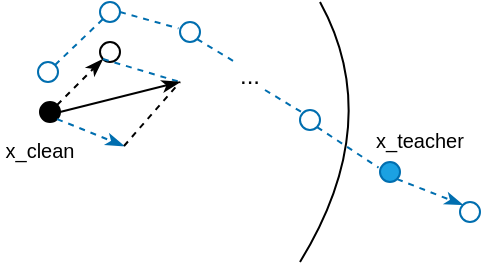 <mxfile version="22.0.8" type="github">
  <diagram name="第 1 页" id="szx6wEFDgjLi57Iz3mE0">
    <mxGraphModel dx="613" dy="354" grid="1" gridSize="10" guides="1" tooltips="1" connect="1" arrows="1" fold="1" page="1" pageScale="1" pageWidth="827" pageHeight="1169" math="0" shadow="0">
      <root>
        <mxCell id="0" />
        <mxCell id="1" parent="0" />
        <mxCell id="Clq1vtrlwBqrgpeP31az-1" value="" style="ellipse;whiteSpace=wrap;html=1;aspect=fixed;fillColor=#000000;" vertex="1" parent="1">
          <mxGeometry x="160" y="250" width="10" height="10" as="geometry" />
        </mxCell>
        <mxCell id="Clq1vtrlwBqrgpeP31az-2" value="" style="ellipse;whiteSpace=wrap;html=1;aspect=fixed;fillColor=none;" vertex="1" parent="1">
          <mxGeometry x="190" y="220" width="10" height="10" as="geometry" />
        </mxCell>
        <mxCell id="Clq1vtrlwBqrgpeP31az-3" value="" style="ellipse;whiteSpace=wrap;html=1;aspect=fixed;fillColor=#1ba1e2;fontColor=#ffffff;strokeColor=#006EAF;" vertex="1" parent="1">
          <mxGeometry x="330" y="280" width="10" height="10" as="geometry" />
        </mxCell>
        <mxCell id="Clq1vtrlwBqrgpeP31az-4" value="" style="ellipse;whiteSpace=wrap;html=1;aspect=fixed;fillColor=none;fontColor=#ffffff;strokeColor=#006EAF;" vertex="1" parent="1">
          <mxGeometry x="370" y="300" width="10" height="10" as="geometry" />
        </mxCell>
        <mxCell id="Clq1vtrlwBqrgpeP31az-5" value="" style="curved=1;endArrow=none;html=1;rounded=0;endFill=0;" edge="1" parent="1">
          <mxGeometry width="50" height="50" relative="1" as="geometry">
            <mxPoint x="290" y="330" as="sourcePoint" />
            <mxPoint x="300" y="200" as="targetPoint" />
            <Array as="points">
              <mxPoint x="333" y="260" />
            </Array>
          </mxGeometry>
        </mxCell>
        <mxCell id="Clq1vtrlwBqrgpeP31az-8" value="" style="endArrow=classicThin;html=1;rounded=0;exitX=1;exitY=0;exitDx=0;exitDy=0;entryX=0;entryY=1;entryDx=0;entryDy=0;endFill=1;dashed=1;" edge="1" parent="1" source="Clq1vtrlwBqrgpeP31az-1" target="Clq1vtrlwBqrgpeP31az-2">
          <mxGeometry width="50" height="50" relative="1" as="geometry">
            <mxPoint x="130" y="270" as="sourcePoint" />
            <mxPoint x="180" y="220" as="targetPoint" />
          </mxGeometry>
        </mxCell>
        <mxCell id="Clq1vtrlwBqrgpeP31az-12" value="" style="endArrow=classicThin;html=1;rounded=0;exitX=1;exitY=1;exitDx=0;exitDy=0;entryX=0;entryY=0;entryDx=0;entryDy=0;endFill=1;dashed=1;fillColor=#1ba1e2;strokeColor=#006EAF;" edge="1" parent="1" source="Clq1vtrlwBqrgpeP31az-3" target="Clq1vtrlwBqrgpeP31az-4">
          <mxGeometry width="50" height="50" relative="1" as="geometry">
            <mxPoint x="358" y="290" as="sourcePoint" />
            <mxPoint x="380" y="268" as="targetPoint" />
          </mxGeometry>
        </mxCell>
        <mxCell id="Clq1vtrlwBqrgpeP31az-13" value="" style="endArrow=classicThin;html=1;rounded=0;exitX=1;exitY=1;exitDx=0;exitDy=0;entryX=0;entryY=0;entryDx=0;entryDy=0;endFill=1;dashed=1;fillColor=#1ba1e2;strokeColor=#006EAF;" edge="1" parent="1" source="Clq1vtrlwBqrgpeP31az-1">
          <mxGeometry width="50" height="50" relative="1" as="geometry">
            <mxPoint x="170" y="260" as="sourcePoint" />
            <mxPoint x="202" y="272" as="targetPoint" />
          </mxGeometry>
        </mxCell>
        <mxCell id="Clq1vtrlwBqrgpeP31az-14" value="&lt;font style=&quot;font-size: 10px;&quot;&gt;x_clean&lt;/font&gt;" style="text;html=1;strokeColor=none;fillColor=none;align=center;verticalAlign=middle;whiteSpace=wrap;rounded=0;" vertex="1" parent="1">
          <mxGeometry x="140" y="264" width="40" height="20" as="geometry" />
        </mxCell>
        <mxCell id="Clq1vtrlwBqrgpeP31az-15" value="&lt;font style=&quot;font-size: 10px;&quot;&gt;x_teacher&lt;/font&gt;" style="text;html=1;strokeColor=none;fillColor=none;align=center;verticalAlign=middle;whiteSpace=wrap;rounded=0;" vertex="1" parent="1">
          <mxGeometry x="320" y="254" width="60" height="30" as="geometry" />
        </mxCell>
        <mxCell id="Clq1vtrlwBqrgpeP31az-17" value="" style="ellipse;whiteSpace=wrap;html=1;aspect=fixed;fillColor=none;fontColor=#ffffff;strokeColor=#006EAF;" vertex="1" parent="1">
          <mxGeometry x="159" y="230" width="10" height="10" as="geometry" />
        </mxCell>
        <mxCell id="Clq1vtrlwBqrgpeP31az-18" value="" style="endArrow=none;html=1;rounded=0;endFill=0;dashed=1;fillColor=#1ba1e2;strokeColor=#006EAF;exitX=1;exitY=0;exitDx=0;exitDy=0;entryX=0;entryY=1;entryDx=0;entryDy=0;" edge="1" parent="1" source="Clq1vtrlwBqrgpeP31az-17" target="Clq1vtrlwBqrgpeP31az-19">
          <mxGeometry width="50" height="50" relative="1" as="geometry">
            <mxPoint x="173" y="210" as="sourcePoint" />
            <mxPoint x="190" y="210" as="targetPoint" />
          </mxGeometry>
        </mxCell>
        <mxCell id="Clq1vtrlwBqrgpeP31az-19" value="" style="ellipse;whiteSpace=wrap;html=1;aspect=fixed;fillColor=none;fontColor=#ffffff;strokeColor=#006EAF;" vertex="1" parent="1">
          <mxGeometry x="190" y="200" width="10" height="10" as="geometry" />
        </mxCell>
        <mxCell id="Clq1vtrlwBqrgpeP31az-20" value="" style="ellipse;whiteSpace=wrap;html=1;aspect=fixed;fillColor=none;fontColor=#ffffff;strokeColor=#006EAF;" vertex="1" parent="1">
          <mxGeometry x="230" y="210" width="10" height="10" as="geometry" />
        </mxCell>
        <mxCell id="Clq1vtrlwBqrgpeP31az-22" value="" style="ellipse;whiteSpace=wrap;html=1;aspect=fixed;fillColor=none;fontColor=#ffffff;strokeColor=#006EAF;" vertex="1" parent="1">
          <mxGeometry x="290" y="254" width="10" height="10" as="geometry" />
        </mxCell>
        <mxCell id="Clq1vtrlwBqrgpeP31az-23" value="" style="endArrow=none;html=1;rounded=0;endFill=0;dashed=1;fillColor=#1ba1e2;strokeColor=#006EAF;exitX=1;exitY=0.5;exitDx=0;exitDy=0;entryX=-0.074;entryY=0.32;entryDx=0;entryDy=0;entryPerimeter=0;" edge="1" parent="1" source="Clq1vtrlwBqrgpeP31az-19" target="Clq1vtrlwBqrgpeP31az-20">
          <mxGeometry width="50" height="50" relative="1" as="geometry">
            <mxPoint x="210" y="200" as="sourcePoint" />
            <mxPoint x="232" y="188" as="targetPoint" />
          </mxGeometry>
        </mxCell>
        <mxCell id="Clq1vtrlwBqrgpeP31az-24" value="" style="endArrow=none;html=1;rounded=0;endFill=0;dashed=1;fillColor=#1ba1e2;strokeColor=#006EAF;exitX=1;exitY=1;exitDx=0;exitDy=0;entryX=-0.074;entryY=0.278;entryDx=0;entryDy=0;entryPerimeter=0;" edge="1" parent="1" source="Clq1vtrlwBqrgpeP31az-22" target="Clq1vtrlwBqrgpeP31az-3">
          <mxGeometry width="50" height="50" relative="1" as="geometry">
            <mxPoint x="300" y="280" as="sourcePoint" />
            <mxPoint x="329" y="288" as="targetPoint" />
          </mxGeometry>
        </mxCell>
        <mxCell id="Clq1vtrlwBqrgpeP31az-26" value="..." style="text;html=1;strokeColor=none;fillColor=none;align=center;verticalAlign=middle;whiteSpace=wrap;rounded=0;" vertex="1" parent="1">
          <mxGeometry x="250" y="230" width="30" height="14" as="geometry" />
        </mxCell>
        <mxCell id="Clq1vtrlwBqrgpeP31az-27" value="" style="endArrow=none;html=1;rounded=0;endFill=0;dashed=1;fillColor=#1ba1e2;strokeColor=#006EAF;exitX=1;exitY=1;exitDx=0;exitDy=0;entryX=0.25;entryY=0;entryDx=0;entryDy=0;" edge="1" parent="1" source="Clq1vtrlwBqrgpeP31az-20" target="Clq1vtrlwBqrgpeP31az-26">
          <mxGeometry width="50" height="50" relative="1" as="geometry">
            <mxPoint x="250" y="220" as="sourcePoint" />
            <mxPoint x="279" y="228" as="targetPoint" />
          </mxGeometry>
        </mxCell>
        <mxCell id="Clq1vtrlwBqrgpeP31az-30" value="" style="endArrow=none;html=1;rounded=0;endFill=0;dashed=1;fillColor=#1ba1e2;strokeColor=#006EAF;exitX=0.75;exitY=1;exitDx=0;exitDy=0;entryX=0;entryY=0;entryDx=0;entryDy=0;" edge="1" parent="1" source="Clq1vtrlwBqrgpeP31az-26" target="Clq1vtrlwBqrgpeP31az-22">
          <mxGeometry width="50" height="50" relative="1" as="geometry">
            <mxPoint x="250" y="256" as="sourcePoint" />
            <mxPoint x="279" y="264" as="targetPoint" />
          </mxGeometry>
        </mxCell>
        <mxCell id="Clq1vtrlwBqrgpeP31az-31" value="" style="endArrow=none;html=1;rounded=0;exitX=1;exitY=0;exitDx=0;exitDy=0;endFill=0;dashed=1;" edge="1" parent="1">
          <mxGeometry width="50" height="50" relative="1" as="geometry">
            <mxPoint x="202" y="272" as="sourcePoint" />
            <mxPoint x="230" y="240" as="targetPoint" />
          </mxGeometry>
        </mxCell>
        <mxCell id="Clq1vtrlwBqrgpeP31az-33" value="" style="endArrow=none;html=1;rounded=0;exitX=0;exitY=1;exitDx=0;exitDy=0;endFill=0;dashed=1;fillColor=#1ba1e2;strokeColor=#006EAF;" edge="1" parent="1" source="Clq1vtrlwBqrgpeP31az-2">
          <mxGeometry width="50" height="50" relative="1" as="geometry">
            <mxPoint x="197" y="237" as="sourcePoint" />
            <mxPoint x="230" y="240" as="targetPoint" />
          </mxGeometry>
        </mxCell>
        <mxCell id="Clq1vtrlwBqrgpeP31az-34" value="" style="endArrow=classicThin;html=1;rounded=0;exitX=1;exitY=0.5;exitDx=0;exitDy=0;endFill=1;" edge="1" parent="1" source="Clq1vtrlwBqrgpeP31az-1">
          <mxGeometry width="50" height="50" relative="1" as="geometry">
            <mxPoint x="218" y="290" as="sourcePoint" />
            <mxPoint x="230" y="240" as="targetPoint" />
          </mxGeometry>
        </mxCell>
      </root>
    </mxGraphModel>
  </diagram>
</mxfile>
